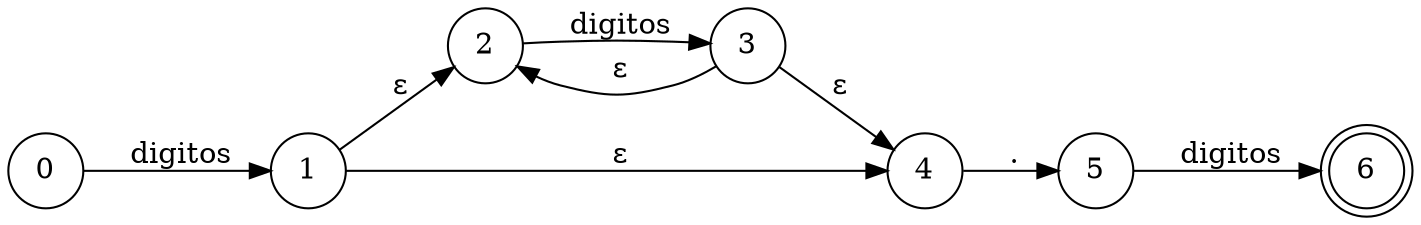 digraph G { 
nodesep=0.8; 
ranksep=0.5; 
rankdir = LR; 
node[shape = circle ]; 
0->1 [ label = " digitos"]; 
1->2 [ label = " ε"]; 
2->3 [ label = " digitos"]; 
3->2 [ label = " ε"]; 
3->4 [ label = " ε"]; 
1->4 [ label = " ε"]; 
4->5 [ label = " ."]; 
5->6 [ label = " digitos"]; 
6[ shape = doublecircle];}